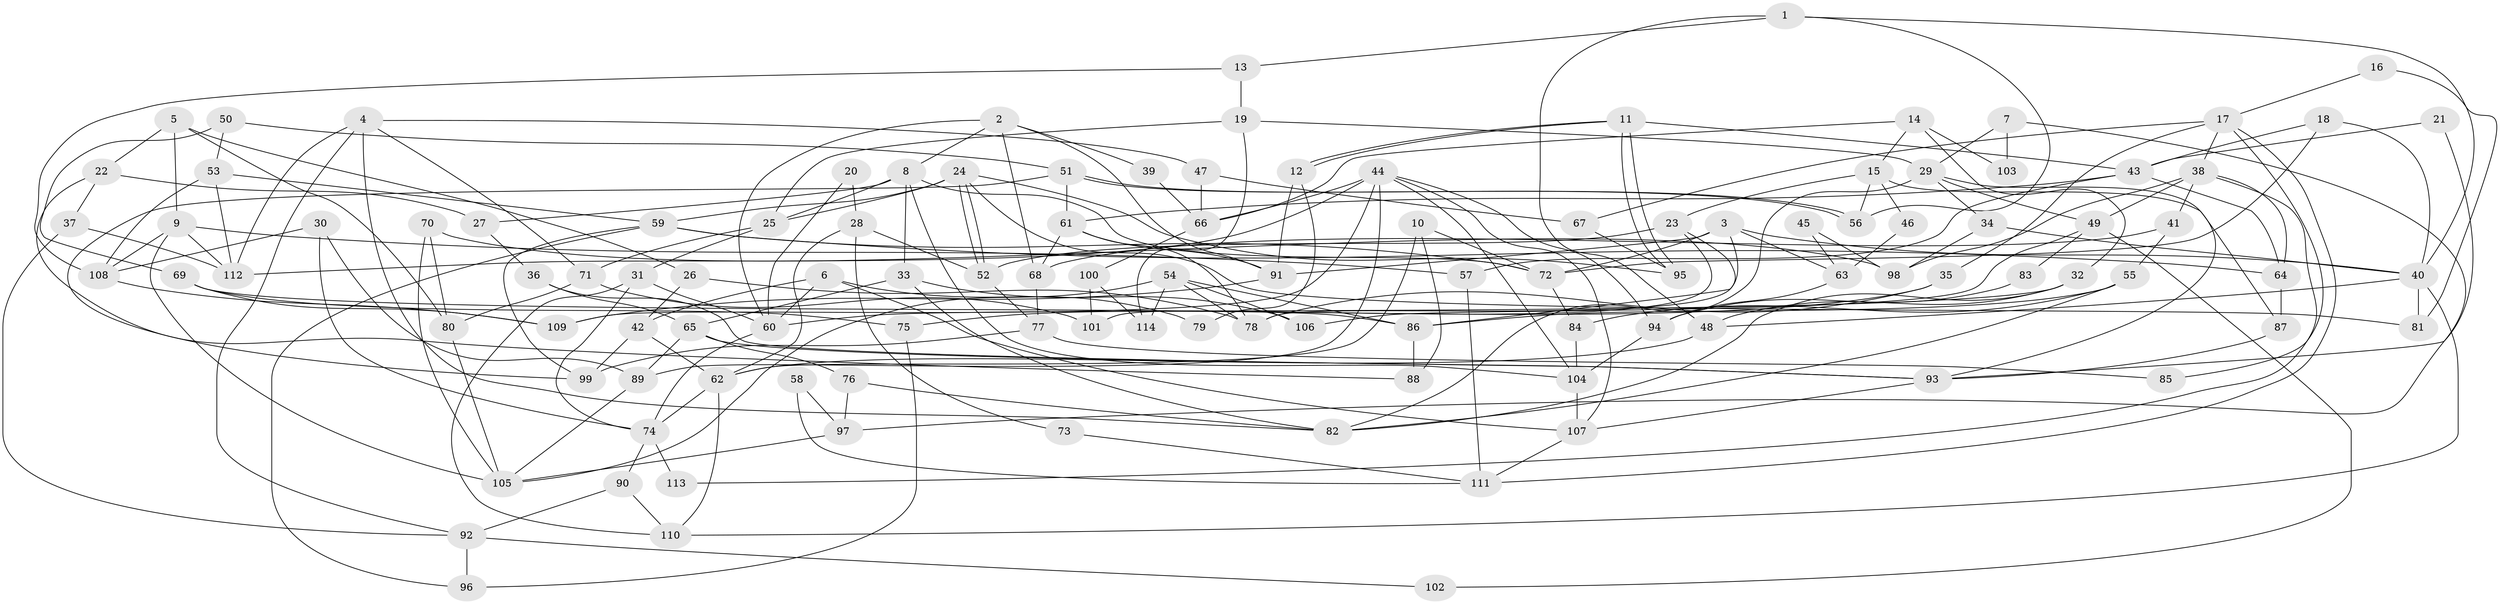 // Generated by graph-tools (version 1.1) at 2025/01/03/09/25 03:01:57]
// undirected, 114 vertices, 228 edges
graph export_dot {
graph [start="1"]
  node [color=gray90,style=filled];
  1;
  2;
  3;
  4;
  5;
  6;
  7;
  8;
  9;
  10;
  11;
  12;
  13;
  14;
  15;
  16;
  17;
  18;
  19;
  20;
  21;
  22;
  23;
  24;
  25;
  26;
  27;
  28;
  29;
  30;
  31;
  32;
  33;
  34;
  35;
  36;
  37;
  38;
  39;
  40;
  41;
  42;
  43;
  44;
  45;
  46;
  47;
  48;
  49;
  50;
  51;
  52;
  53;
  54;
  55;
  56;
  57;
  58;
  59;
  60;
  61;
  62;
  63;
  64;
  65;
  66;
  67;
  68;
  69;
  70;
  71;
  72;
  73;
  74;
  75;
  76;
  77;
  78;
  79;
  80;
  81;
  82;
  83;
  84;
  85;
  86;
  87;
  88;
  89;
  90;
  91;
  92;
  93;
  94;
  95;
  96;
  97;
  98;
  99;
  100;
  101;
  102;
  103;
  104;
  105;
  106;
  107;
  108;
  109;
  110;
  111;
  112;
  113;
  114;
  1 -- 48;
  1 -- 40;
  1 -- 13;
  1 -- 56;
  2 -- 8;
  2 -- 68;
  2 -- 39;
  2 -- 60;
  2 -- 91;
  3 -- 91;
  3 -- 78;
  3 -- 40;
  3 -- 63;
  3 -- 72;
  4 -- 82;
  4 -- 112;
  4 -- 47;
  4 -- 71;
  4 -- 92;
  5 -- 22;
  5 -- 80;
  5 -- 9;
  5 -- 26;
  6 -- 42;
  6 -- 60;
  6 -- 79;
  6 -- 107;
  7 -- 29;
  7 -- 97;
  7 -- 103;
  8 -- 25;
  8 -- 33;
  8 -- 27;
  8 -- 72;
  8 -- 104;
  9 -- 112;
  9 -- 57;
  9 -- 105;
  9 -- 108;
  10 -- 88;
  10 -- 72;
  10 -- 62;
  11 -- 12;
  11 -- 12;
  11 -- 95;
  11 -- 95;
  11 -- 43;
  12 -- 91;
  12 -- 79;
  13 -- 108;
  13 -- 19;
  14 -- 66;
  14 -- 32;
  14 -- 15;
  14 -- 103;
  15 -- 56;
  15 -- 23;
  15 -- 46;
  15 -- 87;
  16 -- 81;
  16 -- 17;
  17 -- 38;
  17 -- 111;
  17 -- 35;
  17 -- 67;
  17 -- 85;
  18 -- 72;
  18 -- 40;
  18 -- 43;
  19 -- 25;
  19 -- 29;
  19 -- 114;
  20 -- 60;
  20 -- 28;
  21 -- 93;
  21 -- 43;
  22 -- 27;
  22 -- 37;
  22 -- 88;
  23 -- 101;
  23 -- 52;
  23 -- 86;
  24 -- 52;
  24 -- 52;
  24 -- 59;
  24 -- 25;
  24 -- 81;
  24 -- 95;
  25 -- 31;
  25 -- 71;
  26 -- 42;
  26 -- 78;
  27 -- 36;
  28 -- 62;
  28 -- 52;
  28 -- 73;
  29 -- 49;
  29 -- 34;
  29 -- 82;
  29 -- 93;
  30 -- 74;
  30 -- 108;
  30 -- 89;
  31 -- 110;
  31 -- 74;
  31 -- 60;
  32 -- 82;
  32 -- 60;
  32 -- 48;
  33 -- 65;
  33 -- 82;
  33 -- 106;
  34 -- 40;
  34 -- 98;
  35 -- 78;
  35 -- 75;
  36 -- 65;
  36 -- 93;
  37 -- 112;
  37 -- 92;
  38 -- 64;
  38 -- 41;
  38 -- 49;
  38 -- 98;
  38 -- 113;
  39 -- 66;
  40 -- 48;
  40 -- 81;
  40 -- 110;
  41 -- 68;
  41 -- 55;
  42 -- 99;
  42 -- 62;
  43 -- 57;
  43 -- 61;
  43 -- 64;
  44 -- 107;
  44 -- 89;
  44 -- 66;
  44 -- 94;
  44 -- 104;
  44 -- 109;
  44 -- 112;
  45 -- 98;
  45 -- 63;
  46 -- 63;
  47 -- 67;
  47 -- 66;
  48 -- 62;
  49 -- 106;
  49 -- 83;
  49 -- 102;
  50 -- 53;
  50 -- 51;
  50 -- 69;
  51 -- 61;
  51 -- 56;
  51 -- 56;
  51 -- 99;
  52 -- 77;
  53 -- 108;
  53 -- 59;
  53 -- 112;
  54 -- 78;
  54 -- 105;
  54 -- 86;
  54 -- 106;
  54 -- 114;
  55 -- 84;
  55 -- 86;
  55 -- 82;
  57 -- 111;
  58 -- 111;
  58 -- 97;
  59 -- 64;
  59 -- 72;
  59 -- 96;
  59 -- 99;
  60 -- 74;
  61 -- 91;
  61 -- 68;
  61 -- 78;
  62 -- 110;
  62 -- 74;
  63 -- 94;
  64 -- 87;
  65 -- 89;
  65 -- 93;
  65 -- 76;
  66 -- 100;
  67 -- 95;
  68 -- 77;
  69 -- 86;
  69 -- 75;
  69 -- 109;
  70 -- 105;
  70 -- 98;
  70 -- 80;
  71 -- 80;
  71 -- 101;
  72 -- 84;
  73 -- 111;
  74 -- 90;
  74 -- 113;
  75 -- 96;
  76 -- 82;
  76 -- 97;
  77 -- 99;
  77 -- 85;
  80 -- 105;
  83 -- 94;
  84 -- 104;
  86 -- 88;
  87 -- 93;
  89 -- 105;
  90 -- 92;
  90 -- 110;
  91 -- 109;
  92 -- 96;
  92 -- 102;
  93 -- 107;
  94 -- 104;
  97 -- 105;
  100 -- 114;
  100 -- 101;
  104 -- 107;
  107 -- 111;
  108 -- 109;
}
